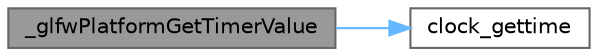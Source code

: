 digraph "_glfwPlatformGetTimerValue"
{
 // LATEX_PDF_SIZE
  bgcolor="transparent";
  edge [fontname=Helvetica,fontsize=10,labelfontname=Helvetica,labelfontsize=10];
  node [fontname=Helvetica,fontsize=10,shape=box,height=0.2,width=0.4];
  rankdir="LR";
  Node1 [id="Node000001",label="_glfwPlatformGetTimerValue",height=0.2,width=0.4,color="gray40", fillcolor="grey60", style="filled", fontcolor="black",tooltip=" "];
  Node1 -> Node2 [id="edge3_Node000001_Node000002",color="steelblue1",style="solid",tooltip=" "];
  Node2 [id="Node000002",label="clock_gettime",height=0.2,width=0.4,color="grey40", fillcolor="white", style="filled",URL="$_classes_2lib_2pthread__time_8h.html#a907d36e3ac946c73f25cc3d4cbf44c7a",tooltip=" "];
}

